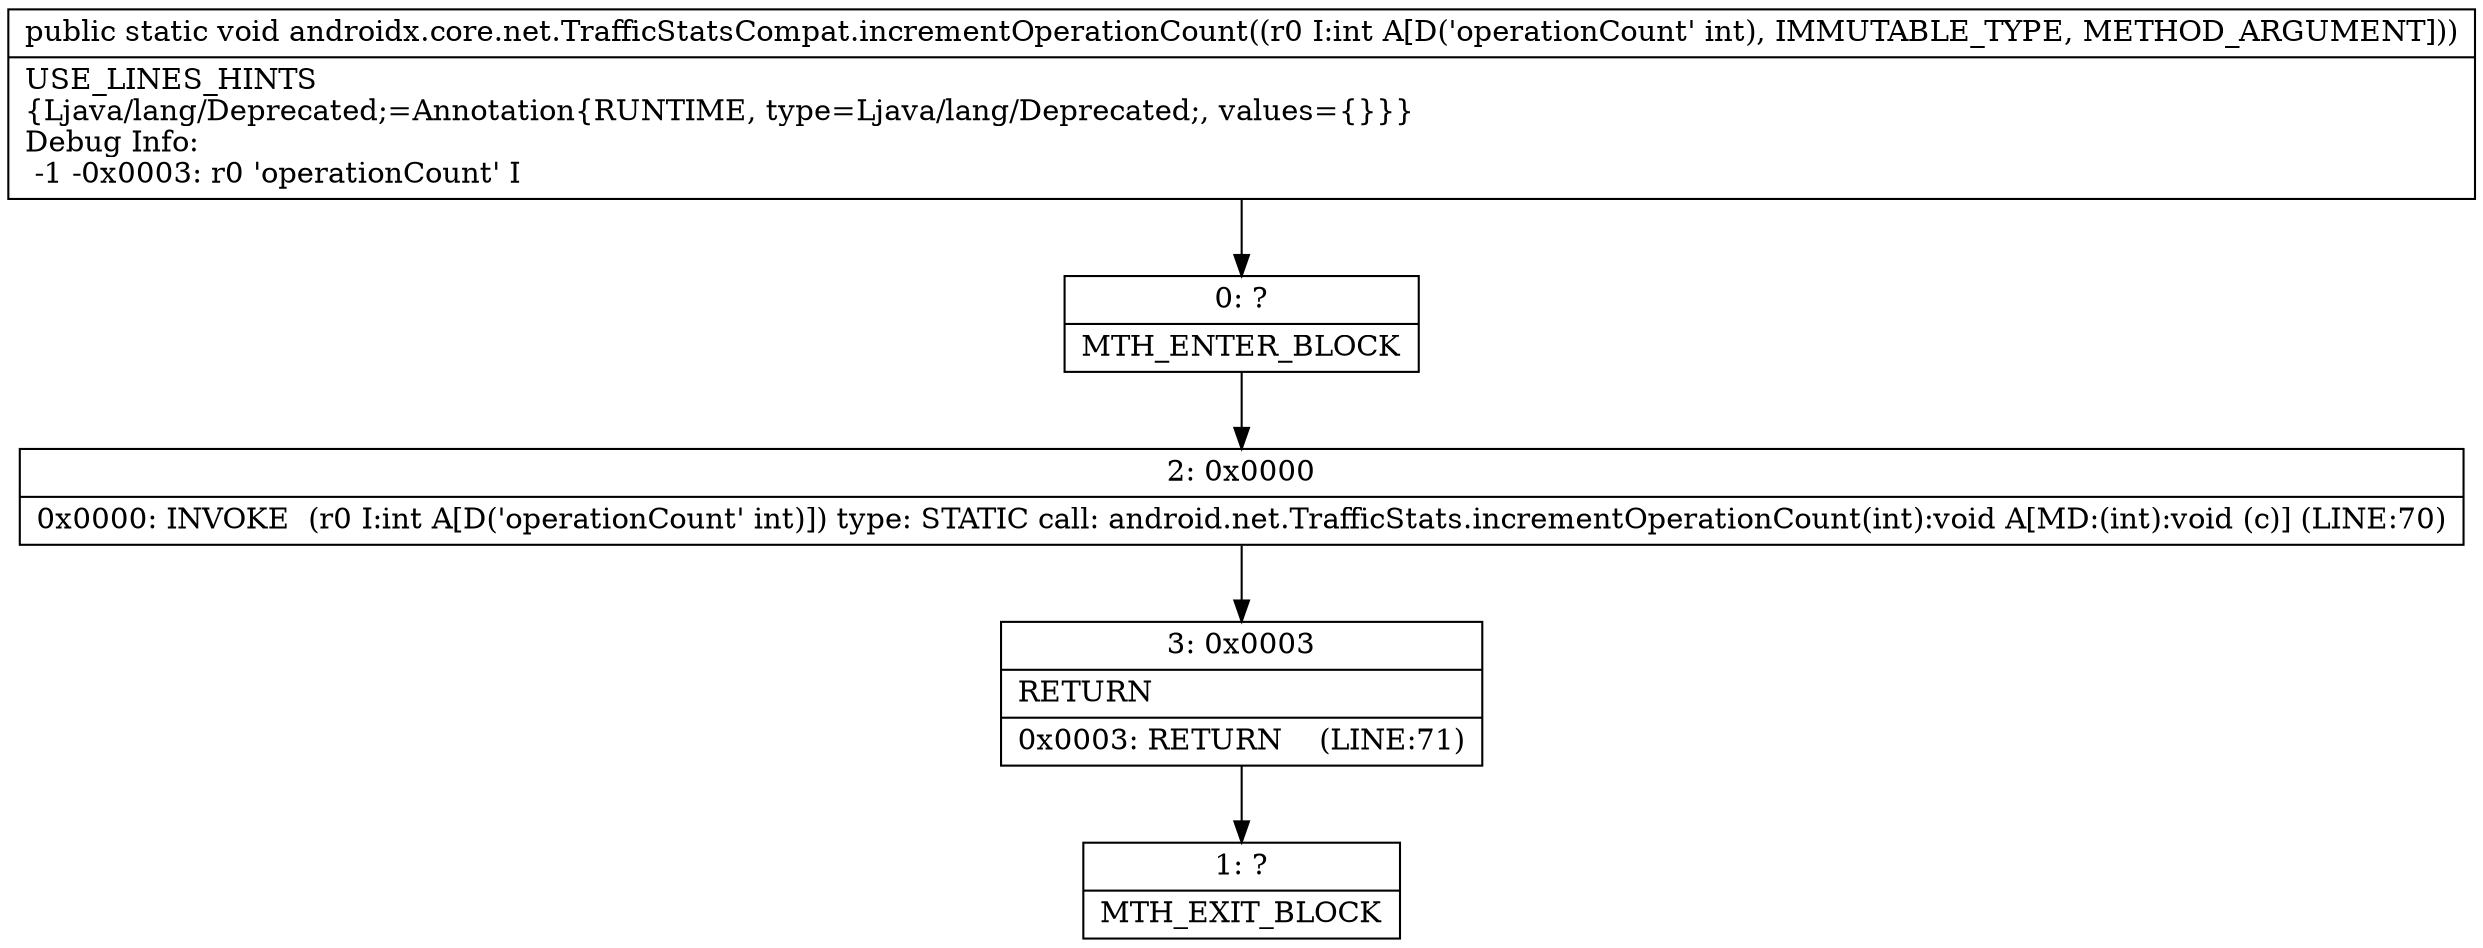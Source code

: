 digraph "CFG forandroidx.core.net.TrafficStatsCompat.incrementOperationCount(I)V" {
Node_0 [shape=record,label="{0\:\ ?|MTH_ENTER_BLOCK\l}"];
Node_2 [shape=record,label="{2\:\ 0x0000|0x0000: INVOKE  (r0 I:int A[D('operationCount' int)]) type: STATIC call: android.net.TrafficStats.incrementOperationCount(int):void A[MD:(int):void (c)] (LINE:70)\l}"];
Node_3 [shape=record,label="{3\:\ 0x0003|RETURN\l|0x0003: RETURN    (LINE:71)\l}"];
Node_1 [shape=record,label="{1\:\ ?|MTH_EXIT_BLOCK\l}"];
MethodNode[shape=record,label="{public static void androidx.core.net.TrafficStatsCompat.incrementOperationCount((r0 I:int A[D('operationCount' int), IMMUTABLE_TYPE, METHOD_ARGUMENT]))  | USE_LINES_HINTS\l\{Ljava\/lang\/Deprecated;=Annotation\{RUNTIME, type=Ljava\/lang\/Deprecated;, values=\{\}\}\}\lDebug Info:\l  \-1 \-0x0003: r0 'operationCount' I\l}"];
MethodNode -> Node_0;Node_0 -> Node_2;
Node_2 -> Node_3;
Node_3 -> Node_1;
}

